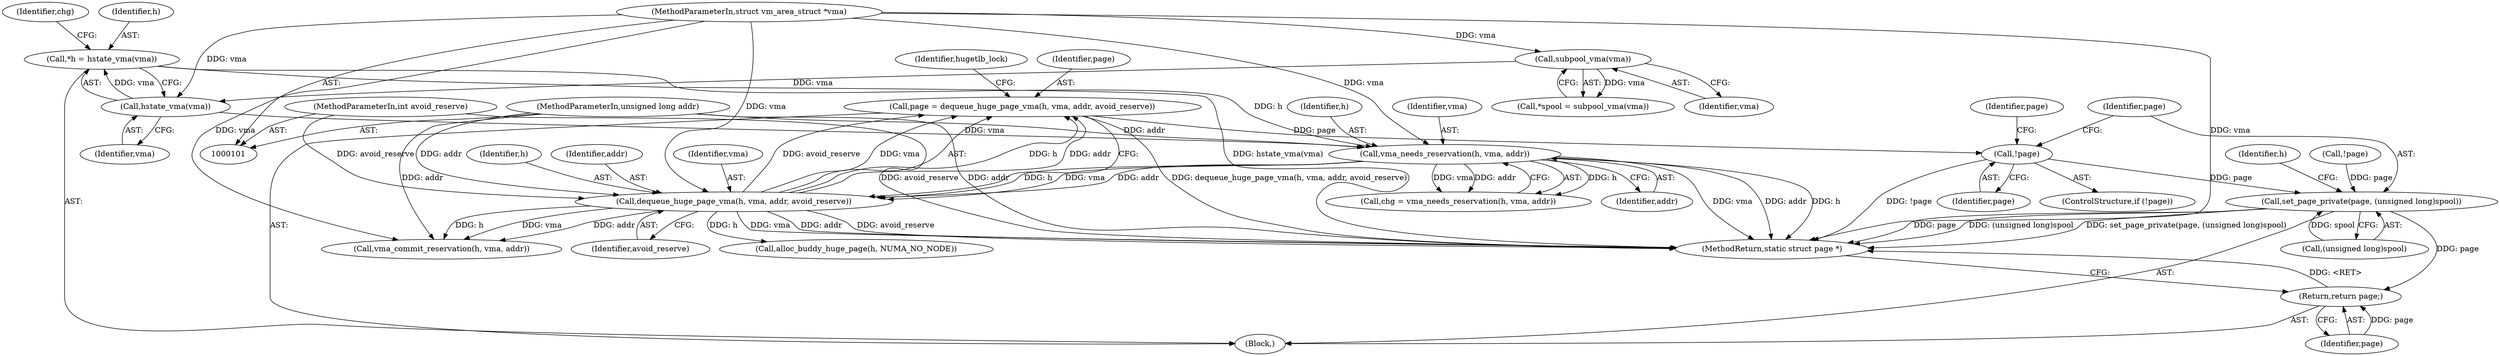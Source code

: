 digraph "0_linux_90481622d75715bfcb68501280a917dbfe516029_4@pointer" {
"1000145" [label="(Call,page = dequeue_huge_page_vma(h, vma, addr, avoid_reserve))"];
"1000147" [label="(Call,dequeue_huge_page_vma(h, vma, addr, avoid_reserve))"];
"1000120" [label="(Call,vma_needs_reservation(h, vma, addr))"];
"1000112" [label="(Call,*h = hstate_vma(vma))"];
"1000114" [label="(Call,hstate_vma(vma))"];
"1000109" [label="(Call,subpool_vma(vma))"];
"1000102" [label="(MethodParameterIn,struct vm_area_struct *vma)"];
"1000103" [label="(MethodParameterIn,unsigned long addr)"];
"1000104" [label="(MethodParameterIn,int avoid_reserve)"];
"1000156" [label="(Call,!page)"];
"1000175" [label="(Call,set_page_private(page, (unsigned long)spool))"];
"1000184" [label="(Return,return page;)"];
"1000145" [label="(Call,page = dequeue_huge_page_vma(h, vma, addr, avoid_reserve))"];
"1000154" [label="(Identifier,hugetlb_lock)"];
"1000149" [label="(Identifier,vma)"];
"1000177" [label="(Call,(unsigned long)spool)"];
"1000146" [label="(Identifier,page)"];
"1000121" [label="(Identifier,h)"];
"1000161" [label="(Call,alloc_buddy_huge_page(h, NUMA_NO_NODE))"];
"1000175" [label="(Call,set_page_private(page, (unsigned long)spool))"];
"1000181" [label="(Identifier,h)"];
"1000148" [label="(Identifier,h)"];
"1000122" [label="(Identifier,vma)"];
"1000155" [label="(ControlStructure,if (!page))"];
"1000150" [label="(Identifier,addr)"];
"1000112" [label="(Call,*h = hstate_vma(vma))"];
"1000151" [label="(Identifier,avoid_reserve)"];
"1000107" [label="(Call,*spool = subpool_vma(vma))"];
"1000105" [label="(Block,)"];
"1000147" [label="(Call,dequeue_huge_page_vma(h, vma, addr, avoid_reserve))"];
"1000113" [label="(Identifier,h)"];
"1000160" [label="(Identifier,page)"];
"1000115" [label="(Identifier,vma)"];
"1000114" [label="(Call,hstate_vma(vma))"];
"1000184" [label="(Return,return page;)"];
"1000118" [label="(Call,chg = vma_needs_reservation(h, vma, addr))"];
"1000119" [label="(Identifier,chg)"];
"1000103" [label="(MethodParameterIn,unsigned long addr)"];
"1000120" [label="(Call,vma_needs_reservation(h, vma, addr))"];
"1000176" [label="(Identifier,page)"];
"1000165" [label="(Call,!page)"];
"1000157" [label="(Identifier,page)"];
"1000186" [label="(MethodReturn,static struct page *)"];
"1000109" [label="(Call,subpool_vma(vma))"];
"1000180" [label="(Call,vma_commit_reservation(h, vma, addr))"];
"1000104" [label="(MethodParameterIn,int avoid_reserve)"];
"1000102" [label="(MethodParameterIn,struct vm_area_struct *vma)"];
"1000185" [label="(Identifier,page)"];
"1000156" [label="(Call,!page)"];
"1000123" [label="(Identifier,addr)"];
"1000110" [label="(Identifier,vma)"];
"1000145" -> "1000105"  [label="AST: "];
"1000145" -> "1000147"  [label="CFG: "];
"1000146" -> "1000145"  [label="AST: "];
"1000147" -> "1000145"  [label="AST: "];
"1000154" -> "1000145"  [label="CFG: "];
"1000145" -> "1000186"  [label="DDG: dequeue_huge_page_vma(h, vma, addr, avoid_reserve)"];
"1000147" -> "1000145"  [label="DDG: h"];
"1000147" -> "1000145"  [label="DDG: vma"];
"1000147" -> "1000145"  [label="DDG: addr"];
"1000147" -> "1000145"  [label="DDG: avoid_reserve"];
"1000145" -> "1000156"  [label="DDG: page"];
"1000147" -> "1000151"  [label="CFG: "];
"1000148" -> "1000147"  [label="AST: "];
"1000149" -> "1000147"  [label="AST: "];
"1000150" -> "1000147"  [label="AST: "];
"1000151" -> "1000147"  [label="AST: "];
"1000147" -> "1000186"  [label="DDG: avoid_reserve"];
"1000147" -> "1000186"  [label="DDG: vma"];
"1000147" -> "1000186"  [label="DDG: addr"];
"1000120" -> "1000147"  [label="DDG: h"];
"1000120" -> "1000147"  [label="DDG: vma"];
"1000120" -> "1000147"  [label="DDG: addr"];
"1000102" -> "1000147"  [label="DDG: vma"];
"1000103" -> "1000147"  [label="DDG: addr"];
"1000104" -> "1000147"  [label="DDG: avoid_reserve"];
"1000147" -> "1000161"  [label="DDG: h"];
"1000147" -> "1000180"  [label="DDG: h"];
"1000147" -> "1000180"  [label="DDG: vma"];
"1000147" -> "1000180"  [label="DDG: addr"];
"1000120" -> "1000118"  [label="AST: "];
"1000120" -> "1000123"  [label="CFG: "];
"1000121" -> "1000120"  [label="AST: "];
"1000122" -> "1000120"  [label="AST: "];
"1000123" -> "1000120"  [label="AST: "];
"1000118" -> "1000120"  [label="CFG: "];
"1000120" -> "1000186"  [label="DDG: addr"];
"1000120" -> "1000186"  [label="DDG: h"];
"1000120" -> "1000186"  [label="DDG: vma"];
"1000120" -> "1000118"  [label="DDG: h"];
"1000120" -> "1000118"  [label="DDG: vma"];
"1000120" -> "1000118"  [label="DDG: addr"];
"1000112" -> "1000120"  [label="DDG: h"];
"1000114" -> "1000120"  [label="DDG: vma"];
"1000102" -> "1000120"  [label="DDG: vma"];
"1000103" -> "1000120"  [label="DDG: addr"];
"1000112" -> "1000105"  [label="AST: "];
"1000112" -> "1000114"  [label="CFG: "];
"1000113" -> "1000112"  [label="AST: "];
"1000114" -> "1000112"  [label="AST: "];
"1000119" -> "1000112"  [label="CFG: "];
"1000112" -> "1000186"  [label="DDG: hstate_vma(vma)"];
"1000114" -> "1000112"  [label="DDG: vma"];
"1000114" -> "1000115"  [label="CFG: "];
"1000115" -> "1000114"  [label="AST: "];
"1000109" -> "1000114"  [label="DDG: vma"];
"1000102" -> "1000114"  [label="DDG: vma"];
"1000109" -> "1000107"  [label="AST: "];
"1000109" -> "1000110"  [label="CFG: "];
"1000110" -> "1000109"  [label="AST: "];
"1000107" -> "1000109"  [label="CFG: "];
"1000109" -> "1000107"  [label="DDG: vma"];
"1000102" -> "1000109"  [label="DDG: vma"];
"1000102" -> "1000101"  [label="AST: "];
"1000102" -> "1000186"  [label="DDG: vma"];
"1000102" -> "1000180"  [label="DDG: vma"];
"1000103" -> "1000101"  [label="AST: "];
"1000103" -> "1000186"  [label="DDG: addr"];
"1000103" -> "1000180"  [label="DDG: addr"];
"1000104" -> "1000101"  [label="AST: "];
"1000104" -> "1000186"  [label="DDG: avoid_reserve"];
"1000156" -> "1000155"  [label="AST: "];
"1000156" -> "1000157"  [label="CFG: "];
"1000157" -> "1000156"  [label="AST: "];
"1000160" -> "1000156"  [label="CFG: "];
"1000176" -> "1000156"  [label="CFG: "];
"1000156" -> "1000186"  [label="DDG: !page"];
"1000156" -> "1000175"  [label="DDG: page"];
"1000175" -> "1000105"  [label="AST: "];
"1000175" -> "1000177"  [label="CFG: "];
"1000176" -> "1000175"  [label="AST: "];
"1000177" -> "1000175"  [label="AST: "];
"1000181" -> "1000175"  [label="CFG: "];
"1000175" -> "1000186"  [label="DDG: page"];
"1000175" -> "1000186"  [label="DDG: (unsigned long)spool"];
"1000175" -> "1000186"  [label="DDG: set_page_private(page, (unsigned long)spool)"];
"1000165" -> "1000175"  [label="DDG: page"];
"1000177" -> "1000175"  [label="DDG: spool"];
"1000175" -> "1000184"  [label="DDG: page"];
"1000184" -> "1000105"  [label="AST: "];
"1000184" -> "1000185"  [label="CFG: "];
"1000185" -> "1000184"  [label="AST: "];
"1000186" -> "1000184"  [label="CFG: "];
"1000184" -> "1000186"  [label="DDG: <RET>"];
"1000185" -> "1000184"  [label="DDG: page"];
}
